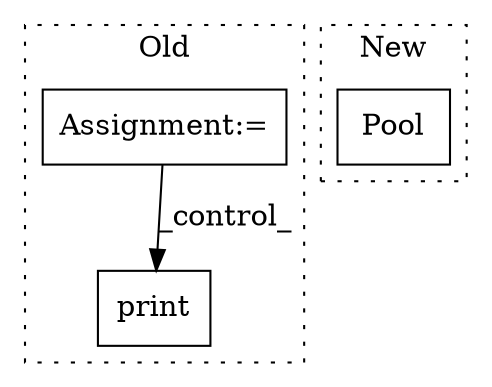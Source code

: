 digraph G {
subgraph cluster0 {
1 [label="print" a="32" s="5673,5720" l="6,1" shape="box"];
3 [label="Assignment:=" a="7" s="5472" l="1" shape="box"];
label = "Old";
style="dotted";
}
subgraph cluster1 {
2 [label="Pool" a="32" s="3566,3598" l="5,1" shape="box"];
label = "New";
style="dotted";
}
3 -> 1 [label="_control_"];
}